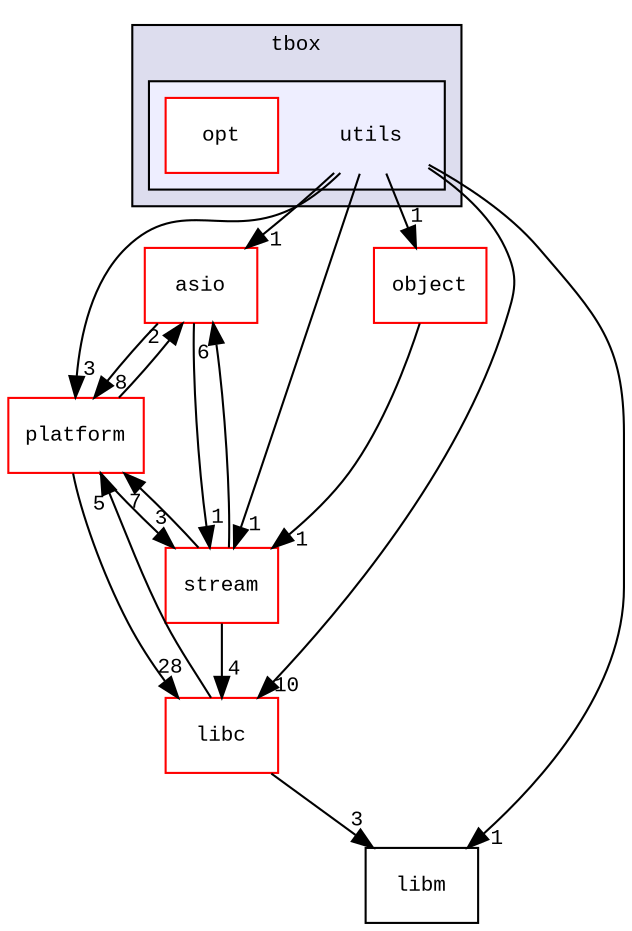 digraph "src/tbox/utils" {
  compound=true
  node [ fontsize="10", fontname="CourierNew"];
  edge [ labelfontsize="10", labelfontname="CourierNew"];
  subgraph clusterdir_74c89af92d2f666610693d1f60c4bc85 {
    graph [ bgcolor="#ddddee", pencolor="black", label="tbox" fontname="CourierNew", fontsize="10", URL="dir_74c89af92d2f666610693d1f60c4bc85.html"]
  subgraph clusterdir_24c9faee50804cb795002c12752997c1 {
    graph [ bgcolor="#eeeeff", pencolor="black", label="" URL="dir_24c9faee50804cb795002c12752997c1.html"];
    dir_24c9faee50804cb795002c12752997c1 [shape=plaintext label="utils"];
    dir_b8d5bcbc2321471cb97e8e1b2cc14c95 [shape=box label="opt" color="red" fillcolor="white" style="filled" URL="dir_b8d5bcbc2321471cb97e8e1b2cc14c95.html"];
  }
  }
  dir_2b35f4a2c0e9f7874e1dbf2791c4e461 [shape=box label="asio" fillcolor="white" style="filled" color="red" URL="dir_2b35f4a2c0e9f7874e1dbf2791c4e461.html"];
  dir_627e7a8c888f9563a49206945c786761 [shape=box label="object" fillcolor="white" style="filled" color="red" URL="dir_627e7a8c888f9563a49206945c786761.html"];
  dir_8ac7a660e3fbaee97122da854518670d [shape=box label="libm" URL="dir_8ac7a660e3fbaee97122da854518670d.html"];
  dir_3d9333e940592ee9d1dd6e9562262a64 [shape=box label="platform" fillcolor="white" style="filled" color="red" URL="dir_3d9333e940592ee9d1dd6e9562262a64.html"];
  dir_097050573d8d31c571800575b2db96e7 [shape=box label="stream" fillcolor="white" style="filled" color="red" URL="dir_097050573d8d31c571800575b2db96e7.html"];
  dir_77f7a305e421ad7115258f9647362748 [shape=box label="libc" fillcolor="white" style="filled" color="red" URL="dir_77f7a305e421ad7115258f9647362748.html"];
  dir_2b35f4a2c0e9f7874e1dbf2791c4e461->dir_3d9333e940592ee9d1dd6e9562262a64 [headlabel="8", labeldistance=1.5 headhref="dir_000003_000035.html"];
  dir_2b35f4a2c0e9f7874e1dbf2791c4e461->dir_097050573d8d31c571800575b2db96e7 [headlabel="1", labeldistance=1.5 headhref="dir_000003_000055.html"];
  dir_627e7a8c888f9563a49206945c786761->dir_097050573d8d31c571800575b2db96e7 [headlabel="1", labeldistance=1.5 headhref="dir_000032_000055.html"];
  dir_24c9faee50804cb795002c12752997c1->dir_2b35f4a2c0e9f7874e1dbf2791c4e461 [headlabel="1", labeldistance=1.5 headhref="dir_000061_000003.html"];
  dir_24c9faee50804cb795002c12752997c1->dir_627e7a8c888f9563a49206945c786761 [headlabel="1", labeldistance=1.5 headhref="dir_000061_000032.html"];
  dir_24c9faee50804cb795002c12752997c1->dir_8ac7a660e3fbaee97122da854518670d [headlabel="1", labeldistance=1.5 headhref="dir_000061_000021.html"];
  dir_24c9faee50804cb795002c12752997c1->dir_3d9333e940592ee9d1dd6e9562262a64 [headlabel="3", labeldistance=1.5 headhref="dir_000061_000035.html"];
  dir_24c9faee50804cb795002c12752997c1->dir_097050573d8d31c571800575b2db96e7 [headlabel="1", labeldistance=1.5 headhref="dir_000061_000055.html"];
  dir_24c9faee50804cb795002c12752997c1->dir_77f7a305e421ad7115258f9647362748 [headlabel="10", labeldistance=1.5 headhref="dir_000061_000011.html"];
  dir_3d9333e940592ee9d1dd6e9562262a64->dir_2b35f4a2c0e9f7874e1dbf2791c4e461 [headlabel="2", labeldistance=1.5 headhref="dir_000035_000003.html"];
  dir_3d9333e940592ee9d1dd6e9562262a64->dir_097050573d8d31c571800575b2db96e7 [headlabel="3", labeldistance=1.5 headhref="dir_000035_000055.html"];
  dir_3d9333e940592ee9d1dd6e9562262a64->dir_77f7a305e421ad7115258f9647362748 [headlabel="28", labeldistance=1.5 headhref="dir_000035_000011.html"];
  dir_097050573d8d31c571800575b2db96e7->dir_2b35f4a2c0e9f7874e1dbf2791c4e461 [headlabel="6", labeldistance=1.5 headhref="dir_000055_000003.html"];
  dir_097050573d8d31c571800575b2db96e7->dir_3d9333e940592ee9d1dd6e9562262a64 [headlabel="7", labeldistance=1.5 headhref="dir_000055_000035.html"];
  dir_097050573d8d31c571800575b2db96e7->dir_77f7a305e421ad7115258f9647362748 [headlabel="4", labeldistance=1.5 headhref="dir_000055_000011.html"];
  dir_77f7a305e421ad7115258f9647362748->dir_8ac7a660e3fbaee97122da854518670d [headlabel="3", labeldistance=1.5 headhref="dir_000011_000021.html"];
  dir_77f7a305e421ad7115258f9647362748->dir_3d9333e940592ee9d1dd6e9562262a64 [headlabel="5", labeldistance=1.5 headhref="dir_000011_000035.html"];
}
